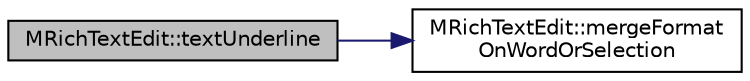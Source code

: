 digraph "MRichTextEdit::textUnderline"
{
  edge [fontname="Helvetica",fontsize="10",labelfontname="Helvetica",labelfontsize="10"];
  node [fontname="Helvetica",fontsize="10",shape=record];
  rankdir="LR";
  Node261 [label="MRichTextEdit::textUnderline",height=0.2,width=0.4,color="black", fillcolor="grey75", style="filled", fontcolor="black"];
  Node261 -> Node262 [color="midnightblue",fontsize="10",style="solid",fontname="Helvetica"];
  Node262 [label="MRichTextEdit::mergeFormat\lOnWordOrSelection",height=0.2,width=0.4,color="black", fillcolor="white", style="filled",URL="$class_m_rich_text_edit.html#afa3261f0c4458b9303770d2c303f8eae"];
}
